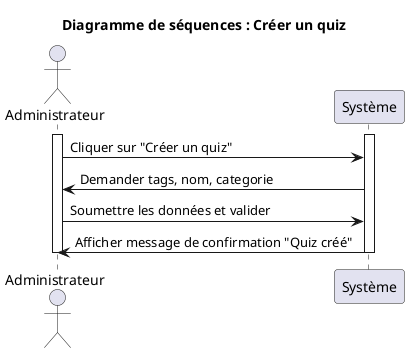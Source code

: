 @startuml Séance
title Diagramme de séquences : Créer un quiz


actor Administrateur
participant Système

activate Administrateur
activate Système
Administrateur -> Système: Cliquer sur "Créer un quiz"


Système -> Administrateur: Demander tags, nom, categorie
Administrateur -> Système: Soumettre les données et valider
Système -> Administrateur: Afficher message de confirmation "Quiz créé"

deactivate Système
deactivate Administrateur
@enduml